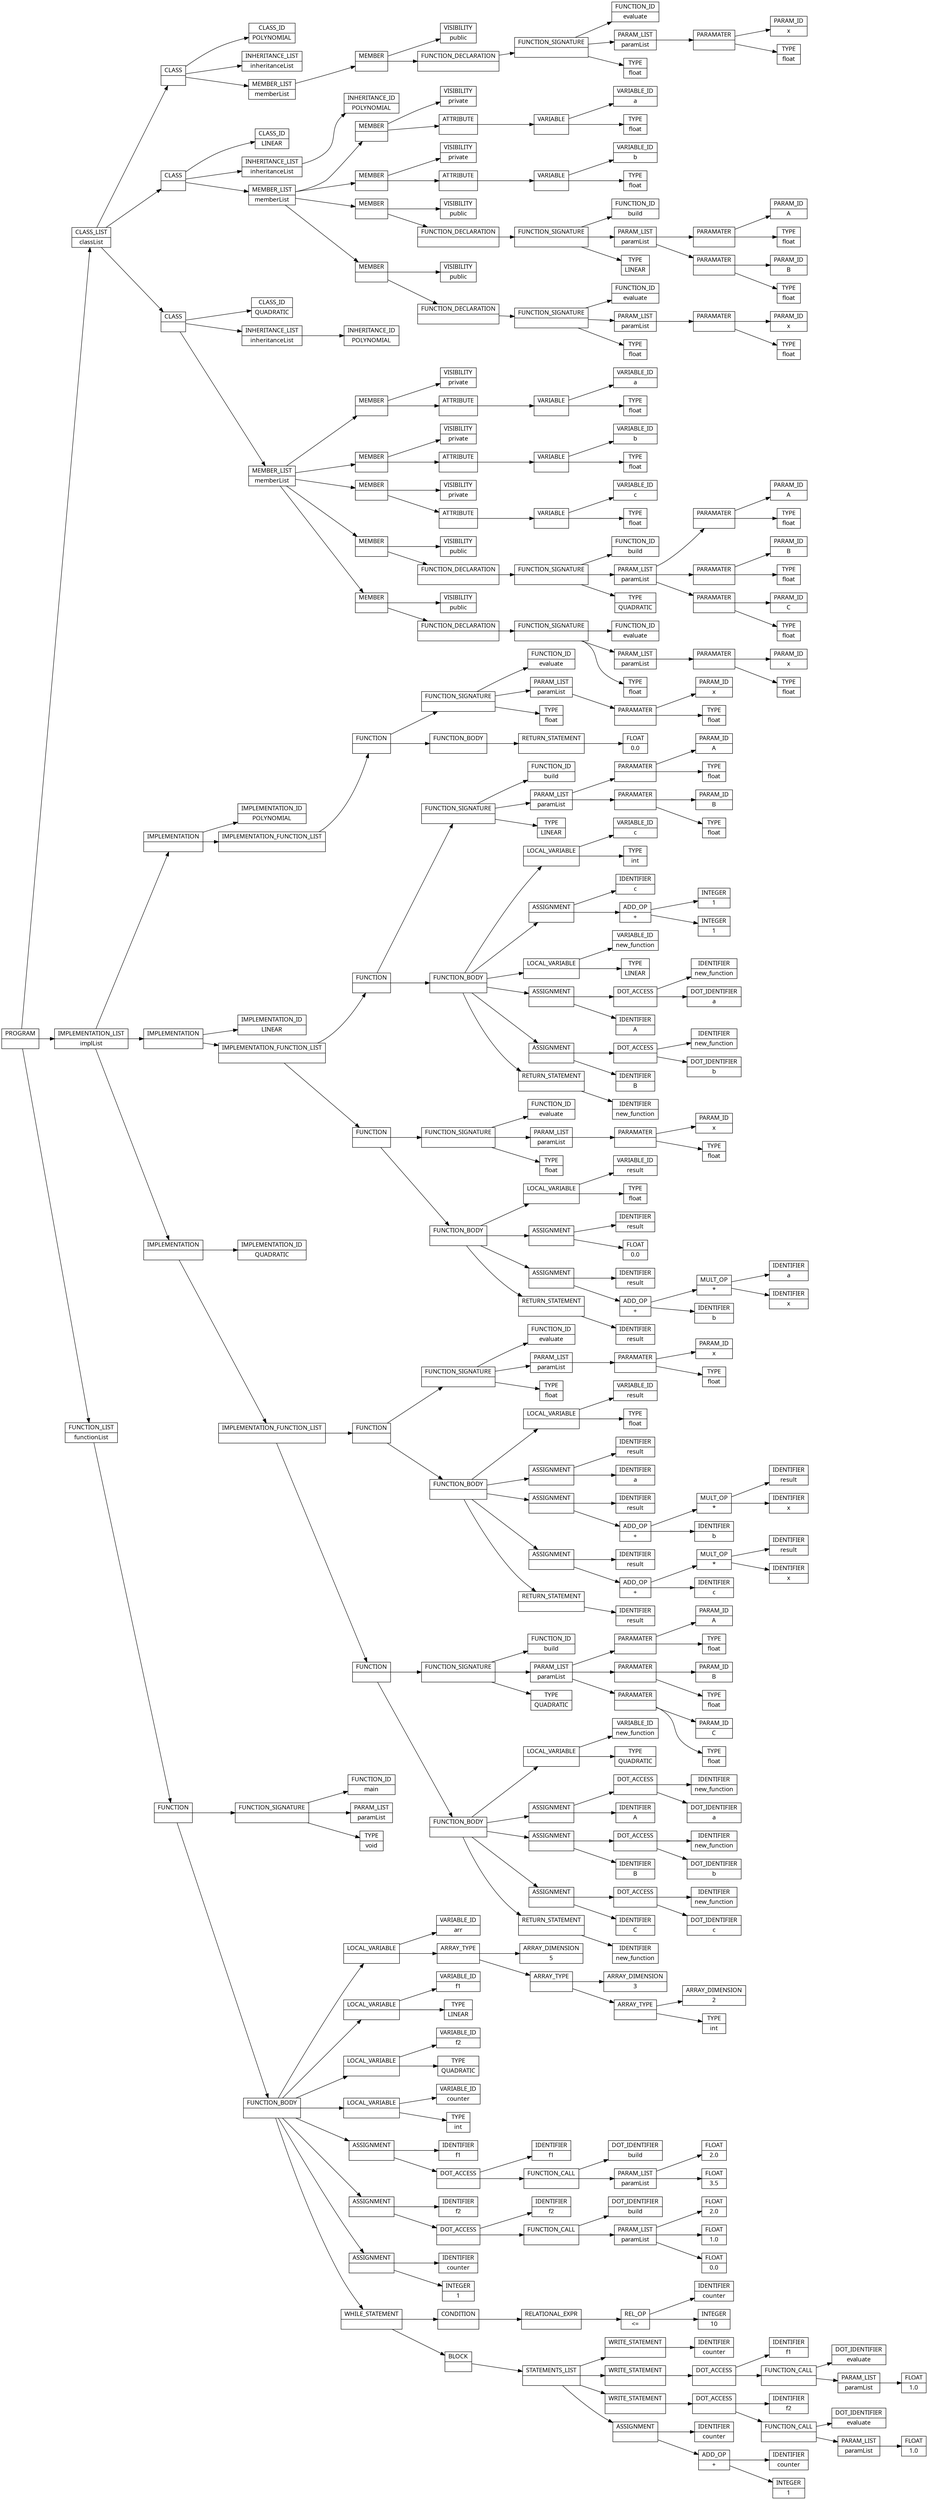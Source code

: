 digraph AST {
  node [shape=record];
    node [fontname=Sans];charset="UTF-8" splines=true splines=spline rankdir =LR
  node3 [label="PROGRAM |  "];
  node2 [label="CLASS_LIST | classList "];
  node17 [label="CLASS |  "];
  node4 [label="CLASS_ID | POLYNOMIAL "];
  node5 [label="INHERITANCE_LIST | inheritanceList "];
  node6 [label="MEMBER_LIST | memberList "];
  node16 [label="MEMBER |  "];
  node7 [label="VISIBILITY | public "];
  node15 [label="FUNCTION_DECLARATION |  "];
  node14 [label="FUNCTION_SIGNATURE |  "];
  node8 [label="FUNCTION_ID | evaluate "];
  node9 [label="PARAM_LIST | paramList "];
  node12 [label="PARAMATER |  "];
  node10 [label="PARAM_ID | x "];
  node11 [label="TYPE | float "];
  node13 [label="TYPE | float "];
  node57 [label="CLASS |  "];
  node18 [label="CLASS_ID | LINEAR "];
  node19 [label="INHERITANCE_LIST | inheritanceList "];
  node20 [label="INHERITANCE_ID | POLYNOMIAL "];
  node21 [label="MEMBER_LIST | memberList "];
  node27 [label="MEMBER |  "];
  node22 [label="VISIBILITY | private "];
  node26 [label="ATTRIBUTE |  "];
  node25 [label="VARIABLE |  "];
  node23 [label="VARIABLE_ID | a "];
  node24 [label="TYPE | float "];
  node33 [label="MEMBER |  "];
  node28 [label="VISIBILITY | private "];
  node32 [label="ATTRIBUTE |  "];
  node31 [label="VARIABLE |  "];
  node29 [label="VARIABLE_ID | b "];
  node30 [label="TYPE | float "];
  node46 [label="MEMBER |  "];
  node34 [label="VISIBILITY | public "];
  node45 [label="FUNCTION_DECLARATION |  "];
  node44 [label="FUNCTION_SIGNATURE |  "];
  node35 [label="FUNCTION_ID | build "];
  node36 [label="PARAM_LIST | paramList "];
  node39 [label="PARAMATER |  "];
  node37 [label="PARAM_ID | A "];
  node38 [label="TYPE | float "];
  node42 [label="PARAMATER |  "];
  node40 [label="PARAM_ID | B "];
  node41 [label="TYPE | float "];
  node43 [label="TYPE | LINEAR "];
  node56 [label="MEMBER |  "];
  node47 [label="VISIBILITY | public "];
  node55 [label="FUNCTION_DECLARATION |  "];
  node54 [label="FUNCTION_SIGNATURE |  "];
  node48 [label="FUNCTION_ID | evaluate "];
  node49 [label="PARAM_LIST | paramList "];
  node52 [label="PARAMATER |  "];
  node50 [label="PARAM_ID | x "];
  node51 [label="TYPE | float "];
  node53 [label="TYPE | float "];
  node106 [label="CLASS |  "];
  node58 [label="CLASS_ID | QUADRATIC "];
  node59 [label="INHERITANCE_LIST | inheritanceList "];
  node60 [label="INHERITANCE_ID | POLYNOMIAL "];
  node61 [label="MEMBER_LIST | memberList "];
  node67 [label="MEMBER |  "];
  node62 [label="VISIBILITY | private "];
  node66 [label="ATTRIBUTE |  "];
  node65 [label="VARIABLE |  "];
  node63 [label="VARIABLE_ID | a "];
  node64 [label="TYPE | float "];
  node73 [label="MEMBER |  "];
  node68 [label="VISIBILITY | private "];
  node72 [label="ATTRIBUTE |  "];
  node71 [label="VARIABLE |  "];
  node69 [label="VARIABLE_ID | b "];
  node70 [label="TYPE | float "];
  node79 [label="MEMBER |  "];
  node74 [label="VISIBILITY | private "];
  node78 [label="ATTRIBUTE |  "];
  node77 [label="VARIABLE |  "];
  node75 [label="VARIABLE_ID | c "];
  node76 [label="TYPE | float "];
  node95 [label="MEMBER |  "];
  node80 [label="VISIBILITY | public "];
  node94 [label="FUNCTION_DECLARATION |  "];
  node93 [label="FUNCTION_SIGNATURE |  "];
  node81 [label="FUNCTION_ID | build "];
  node82 [label="PARAM_LIST | paramList "];
  node85 [label="PARAMATER |  "];
  node83 [label="PARAM_ID | A "];
  node84 [label="TYPE | float "];
  node88 [label="PARAMATER |  "];
  node86 [label="PARAM_ID | B "];
  node87 [label="TYPE | float "];
  node91 [label="PARAMATER |  "];
  node89 [label="PARAM_ID | C "];
  node90 [label="TYPE | float "];
  node92 [label="TYPE | QUADRATIC "];
  node105 [label="MEMBER |  "];
  node96 [label="VISIBILITY | public "];
  node104 [label="FUNCTION_DECLARATION |  "];
  node103 [label="FUNCTION_SIGNATURE |  "];
  node97 [label="FUNCTION_ID | evaluate "];
  node98 [label="PARAM_LIST | paramList "];
  node101 [label="PARAMATER |  "];
  node99 [label="PARAM_ID | x "];
  node100 [label="TYPE | float "];
  node102 [label="TYPE | float "];
  node1 [label="IMPLEMENTATION_LIST | implList "];
  node120 [label="IMPLEMENTATION |  "];
  node107 [label="IMPLEMENTATION_ID | POLYNOMIAL "];
  node108 [label="IMPLEMENTATION_FUNCTION_LIST |  "];
  node119 [label="FUNCTION |  "];
  node115 [label="FUNCTION_SIGNATURE |  "];
  node109 [label="FUNCTION_ID | evaluate "];
  node110 [label="PARAM_LIST | paramList "];
  node113 [label="PARAMATER |  "];
  node111 [label="PARAM_ID | x "];
  node112 [label="TYPE | float "];
  node114 [label="TYPE | float "];
  node116 [label="FUNCTION_BODY |  "];
  node118 [label="RETURN_STATEMENT |  "];
  node117 [label="FLOAT | 0.0 "];
  node187 [label="IMPLEMENTATION |  "];
  node121 [label="IMPLEMENTATION_ID | LINEAR "];
  node122 [label="IMPLEMENTATION_FUNCTION_LIST |  "];
  node160 [label="FUNCTION |  "];
  node132 [label="FUNCTION_SIGNATURE |  "];
  node123 [label="FUNCTION_ID | build "];
  node124 [label="PARAM_LIST | paramList "];
  node127 [label="PARAMATER |  "];
  node125 [label="PARAM_ID | A "];
  node126 [label="TYPE | float "];
  node130 [label="PARAMATER |  "];
  node128 [label="PARAM_ID | B "];
  node129 [label="TYPE | float "];
  node131 [label="TYPE | LINEAR "];
  node133 [label="FUNCTION_BODY |  "];
  node136 [label="LOCAL_VARIABLE |  "];
  node134 [label="VARIABLE_ID | c "];
  node135 [label="TYPE | int "];
  node142 [label="ASSIGNMENT |  "];
  node137 [label="IDENTIFIER | c "];
  node140 [label="ADD_OP | + "];
  node139 [label="INTEGER | 1 "];
  node141 [label="INTEGER | 1 "];
  node145 [label="LOCAL_VARIABLE |  "];
  node143 [label="VARIABLE_ID | new_function "];
  node144 [label="TYPE | LINEAR "];
  node151 [label="ASSIGNMENT |  "];
  node148 [label="DOT_ACCESS |  "];
  node146 [label="IDENTIFIER | new_function "];
  node147 [label="DOT_IDENTIFIER | a "];
  node150 [label="IDENTIFIER | A "];
  node157 [label="ASSIGNMENT |  "];
  node154 [label="DOT_ACCESS |  "];
  node152 [label="IDENTIFIER | new_function "];
  node153 [label="DOT_IDENTIFIER | b "];
  node156 [label="IDENTIFIER | B "];
  node159 [label="RETURN_STATEMENT |  "];
  node158 [label="IDENTIFIER | new_function "];
  node186 [label="FUNCTION |  "];
  node167 [label="FUNCTION_SIGNATURE |  "];
  node161 [label="FUNCTION_ID | evaluate "];
  node162 [label="PARAM_LIST | paramList "];
  node165 [label="PARAMATER |  "];
  node163 [label="PARAM_ID | x "];
  node164 [label="TYPE | float "];
  node166 [label="TYPE | float "];
  node168 [label="FUNCTION_BODY |  "];
  node171 [label="LOCAL_VARIABLE |  "];
  node169 [label="VARIABLE_ID | result "];
  node170 [label="TYPE | float "];
  node175 [label="ASSIGNMENT |  "];
  node172 [label="IDENTIFIER | result "];
  node174 [label="FLOAT | 0.0 "];
  node183 [label="ASSIGNMENT |  "];
  node176 [label="IDENTIFIER | result "];
  node181 [label="ADD_OP | + "];
  node179 [label="MULT_OP | * "];
  node178 [label="IDENTIFIER | a "];
  node180 [label="IDENTIFIER | x "];
  node182 [label="IDENTIFIER | b "];
  node185 [label="RETURN_STATEMENT |  "];
  node184 [label="IDENTIFIER | result "];
  node262 [label="IMPLEMENTATION |  "];
  node188 [label="IMPLEMENTATION_ID | QUADRATIC "];
  node189 [label="IMPLEMENTATION_FUNCTION_LIST |  "];
  node223 [label="FUNCTION |  "];
  node196 [label="FUNCTION_SIGNATURE |  "];
  node190 [label="FUNCTION_ID | evaluate "];
  node191 [label="PARAM_LIST | paramList "];
  node194 [label="PARAMATER |  "];
  node192 [label="PARAM_ID | x "];
  node193 [label="TYPE | float "];
  node195 [label="TYPE | float "];
  node197 [label="FUNCTION_BODY |  "];
  node200 [label="LOCAL_VARIABLE |  "];
  node198 [label="VARIABLE_ID | result "];
  node199 [label="TYPE | float "];
  node204 [label="ASSIGNMENT |  "];
  node201 [label="IDENTIFIER | result "];
  node203 [label="IDENTIFIER | a "];
  node212 [label="ASSIGNMENT |  "];
  node205 [label="IDENTIFIER | result "];
  node210 [label="ADD_OP | + "];
  node208 [label="MULT_OP | * "];
  node207 [label="IDENTIFIER | result "];
  node209 [label="IDENTIFIER | x "];
  node211 [label="IDENTIFIER | b "];
  node220 [label="ASSIGNMENT |  "];
  node213 [label="IDENTIFIER | result "];
  node218 [label="ADD_OP | + "];
  node216 [label="MULT_OP | * "];
  node215 [label="IDENTIFIER | result "];
  node217 [label="IDENTIFIER | x "];
  node219 [label="IDENTIFIER | c "];
  node222 [label="RETURN_STATEMENT |  "];
  node221 [label="IDENTIFIER | result "];
  node261 [label="FUNCTION |  "];
  node236 [label="FUNCTION_SIGNATURE |  "];
  node224 [label="FUNCTION_ID | build "];
  node225 [label="PARAM_LIST | paramList "];
  node228 [label="PARAMATER |  "];
  node226 [label="PARAM_ID | A "];
  node227 [label="TYPE | float "];
  node231 [label="PARAMATER |  "];
  node229 [label="PARAM_ID | B "];
  node230 [label="TYPE | float "];
  node234 [label="PARAMATER |  "];
  node232 [label="PARAM_ID | C "];
  node233 [label="TYPE | float "];
  node235 [label="TYPE | QUADRATIC "];
  node237 [label="FUNCTION_BODY |  "];
  node240 [label="LOCAL_VARIABLE |  "];
  node238 [label="VARIABLE_ID | new_function "];
  node239 [label="TYPE | QUADRATIC "];
  node246 [label="ASSIGNMENT |  "];
  node243 [label="DOT_ACCESS |  "];
  node241 [label="IDENTIFIER | new_function "];
  node242 [label="DOT_IDENTIFIER | a "];
  node245 [label="IDENTIFIER | A "];
  node252 [label="ASSIGNMENT |  "];
  node249 [label="DOT_ACCESS |  "];
  node247 [label="IDENTIFIER | new_function "];
  node248 [label="DOT_IDENTIFIER | b "];
  node251 [label="IDENTIFIER | B "];
  node258 [label="ASSIGNMENT |  "];
  node255 [label="DOT_ACCESS |  "];
  node253 [label="IDENTIFIER | new_function "];
  node254 [label="DOT_IDENTIFIER | c "];
  node257 [label="IDENTIFIER | C "];
  node260 [label="RETURN_STATEMENT |  "];
  node259 [label="IDENTIFIER | new_function "];
  node0 [label="FUNCTION_LIST | functionList "];
  node341 [label="FUNCTION |  "];
  node266 [label="FUNCTION_SIGNATURE |  "];
  node263 [label="FUNCTION_ID | main "];
  node264 [label="PARAM_LIST | paramList "];
  node265 [label="TYPE | void "];
  node267 [label="FUNCTION_BODY |  "];
  node276 [label="LOCAL_VARIABLE |  "];
  node268 [label="VARIABLE_ID | arr "];
  node275 [label="ARRAY_TYPE |  "];
  node274 [label="ARRAY_DIMENSION | 5 "];
  node273 [label="ARRAY_TYPE |  "];
  node272 [label="ARRAY_DIMENSION | 3 "];
  node271 [label="ARRAY_TYPE |  "];
  node270 [label="ARRAY_DIMENSION | 2 "];
  node269 [label="TYPE | int "];
  node279 [label="LOCAL_VARIABLE |  "];
  node277 [label="VARIABLE_ID | f1 "];
  node278 [label="TYPE | LINEAR "];
  node282 [label="LOCAL_VARIABLE |  "];
  node280 [label="VARIABLE_ID | f2 "];
  node281 [label="TYPE | QUADRATIC "];
  node285 [label="LOCAL_VARIABLE |  "];
  node283 [label="VARIABLE_ID | counter "];
  node284 [label="TYPE | int "];
  node295 [label="ASSIGNMENT |  "];
  node286 [label="IDENTIFIER | f1 "];
  node294 [label="DOT_ACCESS |  "];
  node288 [label="IDENTIFIER | f1 "];
  node293 [label="FUNCTION_CALL |  "];
  node289 [label="DOT_IDENTIFIER | build "];
  node290 [label="PARAM_LIST | paramList "];
  node291 [label="FLOAT | 2.0 "];
  node292 [label="FLOAT | 3.5 "];
  node306 [label="ASSIGNMENT |  "];
  node296 [label="IDENTIFIER | f2 "];
  node305 [label="DOT_ACCESS |  "];
  node298 [label="IDENTIFIER | f2 "];
  node304 [label="FUNCTION_CALL |  "];
  node299 [label="DOT_IDENTIFIER | build "];
  node300 [label="PARAM_LIST | paramList "];
  node301 [label="FLOAT | 2.0 "];
  node302 [label="FLOAT | 1.0 "];
  node303 [label="FLOAT | 0.0 "];
  node310 [label="ASSIGNMENT |  "];
  node307 [label="IDENTIFIER | counter "];
  node309 [label="INTEGER | 1 "];
  node340 [label="WHILE_STATEMENT |  "];
  node315 [label="CONDITION |  "];
  node314 [label="RELATIONAL_EXPR |  "];
  node312 [label="REL_OP | \<= "];
  node311 [label="IDENTIFIER | counter "];
  node313 [label="INTEGER | 10 "];
  node339 [label="BLOCK |  "];
  node316 [label="STATEMENTS_LIST |  "];
  node318 [label="WRITE_STATEMENT |  "];
  node317 [label="IDENTIFIER | counter "];
  node325 [label="WRITE_STATEMENT |  "];
  node324 [label="DOT_ACCESS |  "];
  node319 [label="IDENTIFIER | f1 "];
  node323 [label="FUNCTION_CALL |  "];
  node320 [label="DOT_IDENTIFIER | evaluate "];
  node321 [label="PARAM_LIST | paramList "];
  node322 [label="FLOAT | 1.0 "];
  node332 [label="WRITE_STATEMENT |  "];
  node331 [label="DOT_ACCESS |  "];
  node326 [label="IDENTIFIER | f2 "];
  node330 [label="FUNCTION_CALL |  "];
  node327 [label="DOT_IDENTIFIER | evaluate "];
  node328 [label="PARAM_LIST | paramList "];
  node329 [label="FLOAT | 1.0 "];
  node338 [label="ASSIGNMENT |  "];
  node333 [label="IDENTIFIER | counter "];
  node336 [label="ADD_OP | + "];
  node335 [label="IDENTIFIER | counter "];
  node337 [label="INTEGER | 1 "];
  node3 -> node2;
  node2 -> node17;
  node17 -> node4;
  node17 -> node5;
  node17 -> node6;
  node6 -> node16;
  node16 -> node7;
  node16 -> node15;
  node15 -> node14;
  node14 -> node8;
  node14 -> node9;
  node9 -> node12;
  node12 -> node10;
  node12 -> node11;
  node14 -> node13;
  node2 -> node57;
  node57 -> node18;
  node57 -> node19;
  node19 -> node20;
  node57 -> node21;
  node21 -> node27;
  node27 -> node22;
  node27 -> node26;
  node26 -> node25;
  node25 -> node23;
  node25 -> node24;
  node21 -> node33;
  node33 -> node28;
  node33 -> node32;
  node32 -> node31;
  node31 -> node29;
  node31 -> node30;
  node21 -> node46;
  node46 -> node34;
  node46 -> node45;
  node45 -> node44;
  node44 -> node35;
  node44 -> node36;
  node36 -> node39;
  node39 -> node37;
  node39 -> node38;
  node36 -> node42;
  node42 -> node40;
  node42 -> node41;
  node44 -> node43;
  node21 -> node56;
  node56 -> node47;
  node56 -> node55;
  node55 -> node54;
  node54 -> node48;
  node54 -> node49;
  node49 -> node52;
  node52 -> node50;
  node52 -> node51;
  node54 -> node53;
  node2 -> node106;
  node106 -> node58;
  node106 -> node59;
  node59 -> node60;
  node106 -> node61;
  node61 -> node67;
  node67 -> node62;
  node67 -> node66;
  node66 -> node65;
  node65 -> node63;
  node65 -> node64;
  node61 -> node73;
  node73 -> node68;
  node73 -> node72;
  node72 -> node71;
  node71 -> node69;
  node71 -> node70;
  node61 -> node79;
  node79 -> node74;
  node79 -> node78;
  node78 -> node77;
  node77 -> node75;
  node77 -> node76;
  node61 -> node95;
  node95 -> node80;
  node95 -> node94;
  node94 -> node93;
  node93 -> node81;
  node93 -> node82;
  node82 -> node85;
  node85 -> node83;
  node85 -> node84;
  node82 -> node88;
  node88 -> node86;
  node88 -> node87;
  node82 -> node91;
  node91 -> node89;
  node91 -> node90;
  node93 -> node92;
  node61 -> node105;
  node105 -> node96;
  node105 -> node104;
  node104 -> node103;
  node103 -> node97;
  node103 -> node98;
  node98 -> node101;
  node101 -> node99;
  node101 -> node100;
  node103 -> node102;
  node3 -> node1;
  node1 -> node120;
  node120 -> node107;
  node120 -> node108;
  node108 -> node119;
  node119 -> node115;
  node115 -> node109;
  node115 -> node110;
  node110 -> node113;
  node113 -> node111;
  node113 -> node112;
  node115 -> node114;
  node119 -> node116;
  node116 -> node118;
  node118 -> node117;
  node1 -> node187;
  node187 -> node121;
  node187 -> node122;
  node122 -> node160;
  node160 -> node132;
  node132 -> node123;
  node132 -> node124;
  node124 -> node127;
  node127 -> node125;
  node127 -> node126;
  node124 -> node130;
  node130 -> node128;
  node130 -> node129;
  node132 -> node131;
  node160 -> node133;
  node133 -> node136;
  node136 -> node134;
  node136 -> node135;
  node133 -> node142;
  node142 -> node137;
  node142 -> node140;
  node140 -> node139;
  node140 -> node141;
  node133 -> node145;
  node145 -> node143;
  node145 -> node144;
  node133 -> node151;
  node151 -> node148;
  node148 -> node146;
  node148 -> node147;
  node151 -> node150;
  node133 -> node157;
  node157 -> node154;
  node154 -> node152;
  node154 -> node153;
  node157 -> node156;
  node133 -> node159;
  node159 -> node158;
  node122 -> node186;
  node186 -> node167;
  node167 -> node161;
  node167 -> node162;
  node162 -> node165;
  node165 -> node163;
  node165 -> node164;
  node167 -> node166;
  node186 -> node168;
  node168 -> node171;
  node171 -> node169;
  node171 -> node170;
  node168 -> node175;
  node175 -> node172;
  node175 -> node174;
  node168 -> node183;
  node183 -> node176;
  node183 -> node181;
  node181 -> node179;
  node179 -> node178;
  node179 -> node180;
  node181 -> node182;
  node168 -> node185;
  node185 -> node184;
  node1 -> node262;
  node262 -> node188;
  node262 -> node189;
  node189 -> node223;
  node223 -> node196;
  node196 -> node190;
  node196 -> node191;
  node191 -> node194;
  node194 -> node192;
  node194 -> node193;
  node196 -> node195;
  node223 -> node197;
  node197 -> node200;
  node200 -> node198;
  node200 -> node199;
  node197 -> node204;
  node204 -> node201;
  node204 -> node203;
  node197 -> node212;
  node212 -> node205;
  node212 -> node210;
  node210 -> node208;
  node208 -> node207;
  node208 -> node209;
  node210 -> node211;
  node197 -> node220;
  node220 -> node213;
  node220 -> node218;
  node218 -> node216;
  node216 -> node215;
  node216 -> node217;
  node218 -> node219;
  node197 -> node222;
  node222 -> node221;
  node189 -> node261;
  node261 -> node236;
  node236 -> node224;
  node236 -> node225;
  node225 -> node228;
  node228 -> node226;
  node228 -> node227;
  node225 -> node231;
  node231 -> node229;
  node231 -> node230;
  node225 -> node234;
  node234 -> node232;
  node234 -> node233;
  node236 -> node235;
  node261 -> node237;
  node237 -> node240;
  node240 -> node238;
  node240 -> node239;
  node237 -> node246;
  node246 -> node243;
  node243 -> node241;
  node243 -> node242;
  node246 -> node245;
  node237 -> node252;
  node252 -> node249;
  node249 -> node247;
  node249 -> node248;
  node252 -> node251;
  node237 -> node258;
  node258 -> node255;
  node255 -> node253;
  node255 -> node254;
  node258 -> node257;
  node237 -> node260;
  node260 -> node259;
  node3 -> node0;
  node0 -> node341;
  node341 -> node266;
  node266 -> node263;
  node266 -> node264;
  node266 -> node265;
  node341 -> node267;
  node267 -> node276;
  node276 -> node268;
  node276 -> node275;
  node275 -> node274;
  node275 -> node273;
  node273 -> node272;
  node273 -> node271;
  node271 -> node270;
  node271 -> node269;
  node267 -> node279;
  node279 -> node277;
  node279 -> node278;
  node267 -> node282;
  node282 -> node280;
  node282 -> node281;
  node267 -> node285;
  node285 -> node283;
  node285 -> node284;
  node267 -> node295;
  node295 -> node286;
  node295 -> node294;
  node294 -> node288;
  node294 -> node293;
  node293 -> node289;
  node293 -> node290;
  node290 -> node291;
  node290 -> node292;
  node267 -> node306;
  node306 -> node296;
  node306 -> node305;
  node305 -> node298;
  node305 -> node304;
  node304 -> node299;
  node304 -> node300;
  node300 -> node301;
  node300 -> node302;
  node300 -> node303;
  node267 -> node310;
  node310 -> node307;
  node310 -> node309;
  node267 -> node340;
  node340 -> node315;
  node315 -> node314;
  node314 -> node312;
  node312 -> node311;
  node312 -> node313;
  node340 -> node339;
  node339 -> node316;
  node316 -> node318;
  node318 -> node317;
  node316 -> node325;
  node325 -> node324;
  node324 -> node319;
  node324 -> node323;
  node323 -> node320;
  node323 -> node321;
  node321 -> node322;
  node316 -> node332;
  node332 -> node331;
  node331 -> node326;
  node331 -> node330;
  node330 -> node327;
  node330 -> node328;
  node328 -> node329;
  node316 -> node338;
  node338 -> node333;
  node338 -> node336;
  node336 -> node335;
  node336 -> node337;
}
